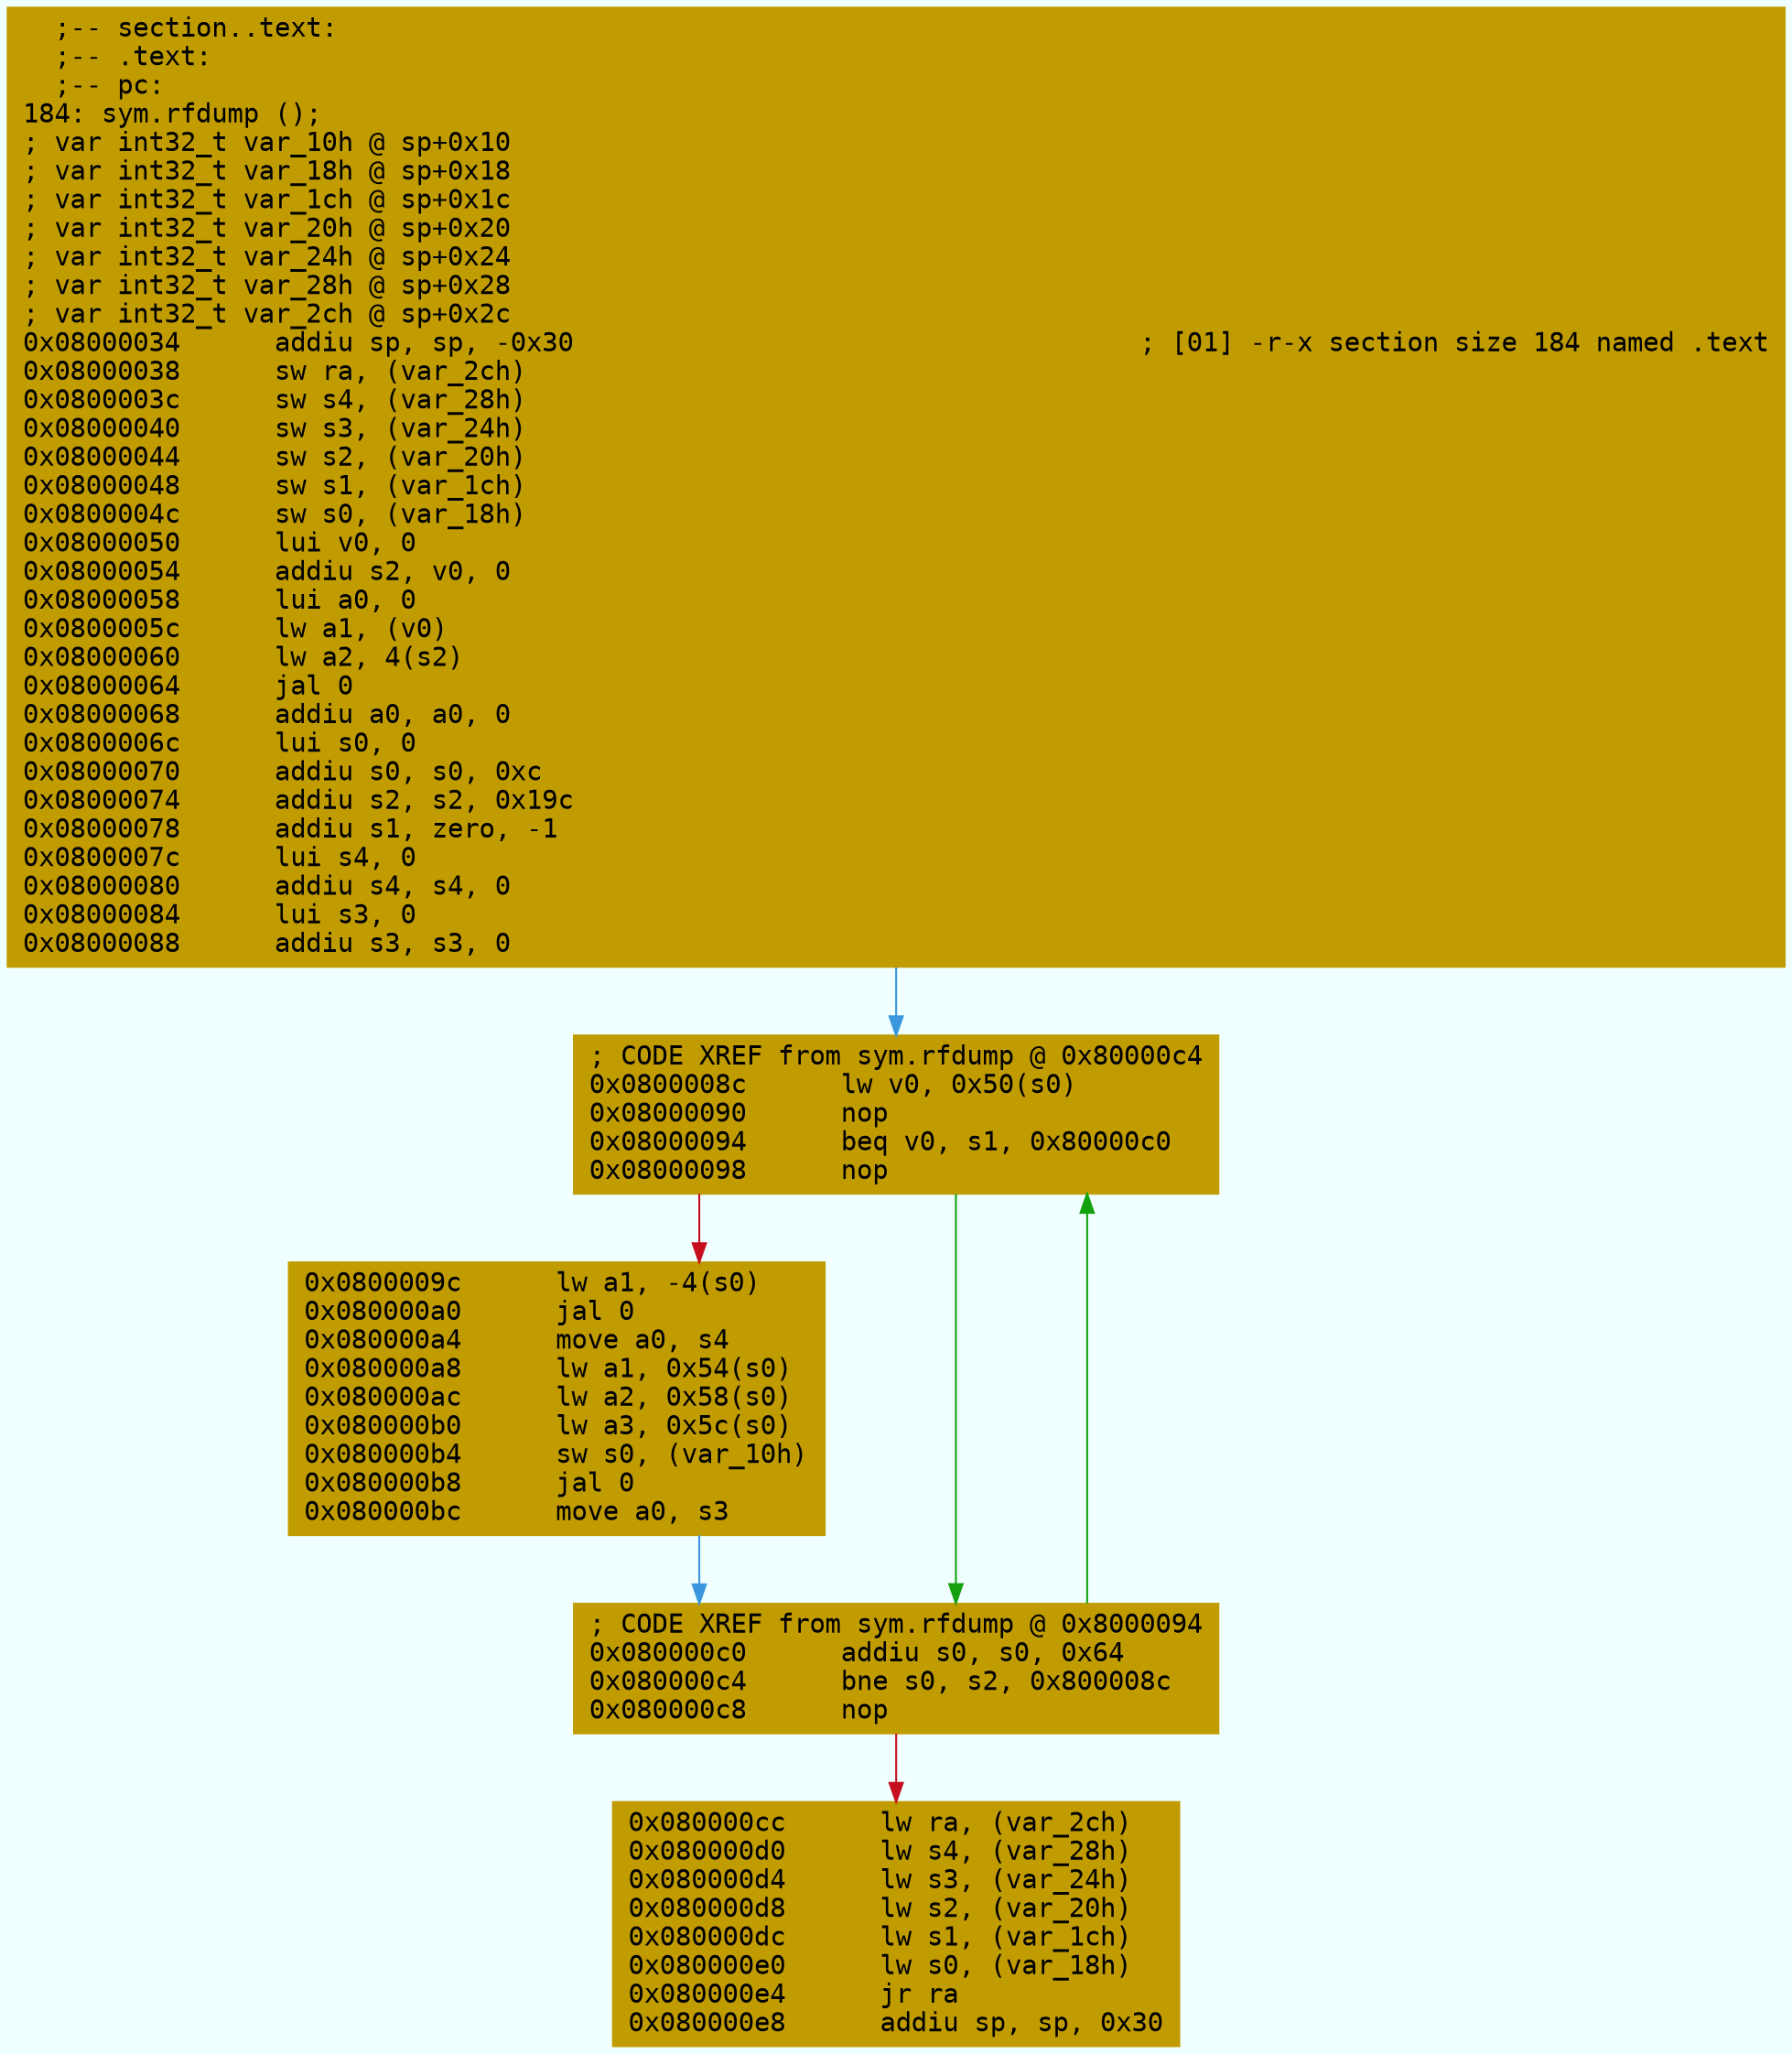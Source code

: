 digraph code {
	graph [bgcolor=azure fontsize=8 fontname="Courier" splines="ortho"];
	node [fillcolor=gray style=filled shape=box];
	edge [arrowhead="normal"];
	"0x08000034" [URL="sym.rfdump/0x08000034", fillcolor="#c19c00",color="#c19c00", fontname="Courier",label="  ;-- section..text:\l  ;-- .text:\l  ;-- pc:\l184: sym.rfdump ();\l; var int32_t var_10h @ sp+0x10\l; var int32_t var_18h @ sp+0x18\l; var int32_t var_1ch @ sp+0x1c\l; var int32_t var_20h @ sp+0x20\l; var int32_t var_24h @ sp+0x24\l; var int32_t var_28h @ sp+0x28\l; var int32_t var_2ch @ sp+0x2c\l0x08000034      addiu sp, sp, -0x30                                    ; [01] -r-x section size 184 named .text\l0x08000038      sw ra, (var_2ch)\l0x0800003c      sw s4, (var_28h)\l0x08000040      sw s3, (var_24h)\l0x08000044      sw s2, (var_20h)\l0x08000048      sw s1, (var_1ch)\l0x0800004c      sw s0, (var_18h)\l0x08000050      lui v0, 0\l0x08000054      addiu s2, v0, 0\l0x08000058      lui a0, 0\l0x0800005c      lw a1, (v0)\l0x08000060      lw a2, 4(s2)\l0x08000064      jal 0\l0x08000068      addiu a0, a0, 0\l0x0800006c      lui s0, 0\l0x08000070      addiu s0, s0, 0xc\l0x08000074      addiu s2, s2, 0x19c\l0x08000078      addiu s1, zero, -1\l0x0800007c      lui s4, 0\l0x08000080      addiu s4, s4, 0\l0x08000084      lui s3, 0\l0x08000088      addiu s3, s3, 0\l"]
	"0x0800008c" [URL="sym.rfdump/0x0800008c", fillcolor="#c19c00",color="#c19c00", fontname="Courier",label="; CODE XREF from sym.rfdump @ 0x80000c4\l0x0800008c      lw v0, 0x50(s0)\l0x08000090      nop\l0x08000094      beq v0, s1, 0x80000c0\l0x08000098      nop\l"]
	"0x0800009c" [URL="sym.rfdump/0x0800009c", fillcolor="#c19c00",color="#c19c00", fontname="Courier",label="0x0800009c      lw a1, -4(s0)\l0x080000a0      jal 0\l0x080000a4      move a0, s4\l0x080000a8      lw a1, 0x54(s0)\l0x080000ac      lw a2, 0x58(s0)\l0x080000b0      lw a3, 0x5c(s0)\l0x080000b4      sw s0, (var_10h)\l0x080000b8      jal 0\l0x080000bc      move a0, s3\l"]
	"0x080000c0" [URL="sym.rfdump/0x080000c0", fillcolor="#c19c00",color="#c19c00", fontname="Courier",label="; CODE XREF from sym.rfdump @ 0x8000094\l0x080000c0      addiu s0, s0, 0x64\l0x080000c4      bne s0, s2, 0x800008c\l0x080000c8      nop\l"]
	"0x080000cc" [URL="sym.rfdump/0x080000cc", fillcolor="#c19c00",color="#c19c00", fontname="Courier",label="0x080000cc      lw ra, (var_2ch)\l0x080000d0      lw s4, (var_28h)\l0x080000d4      lw s3, (var_24h)\l0x080000d8      lw s2, (var_20h)\l0x080000dc      lw s1, (var_1ch)\l0x080000e0      lw s0, (var_18h)\l0x080000e4      jr ra\l0x080000e8      addiu sp, sp, 0x30\l"]
        "0x08000034" -> "0x0800008c" [color="#3a96dd"];
        "0x0800008c" -> "0x080000c0" [color="#13a10e"];
        "0x0800008c" -> "0x0800009c" [color="#c50f1f"];
        "0x0800009c" -> "0x080000c0" [color="#3a96dd"];
        "0x080000c0" -> "0x0800008c" [color="#13a10e"];
        "0x080000c0" -> "0x080000cc" [color="#c50f1f"];
}
